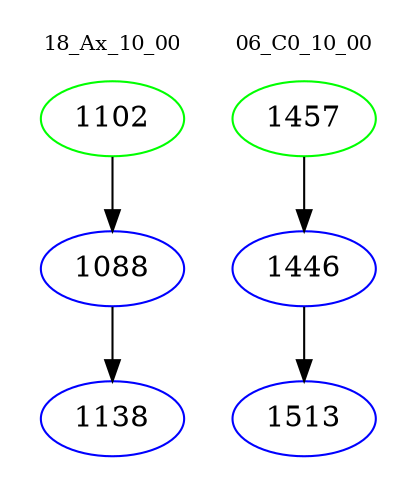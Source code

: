 digraph{
subgraph cluster_0 {
color = white
label = "18_Ax_10_00";
fontsize=10;
T0_1102 [label="1102", color="green"]
T0_1102 -> T0_1088 [color="black"]
T0_1088 [label="1088", color="blue"]
T0_1088 -> T0_1138 [color="black"]
T0_1138 [label="1138", color="blue"]
}
subgraph cluster_1 {
color = white
label = "06_C0_10_00";
fontsize=10;
T1_1457 [label="1457", color="green"]
T1_1457 -> T1_1446 [color="black"]
T1_1446 [label="1446", color="blue"]
T1_1446 -> T1_1513 [color="black"]
T1_1513 [label="1513", color="blue"]
}
}
